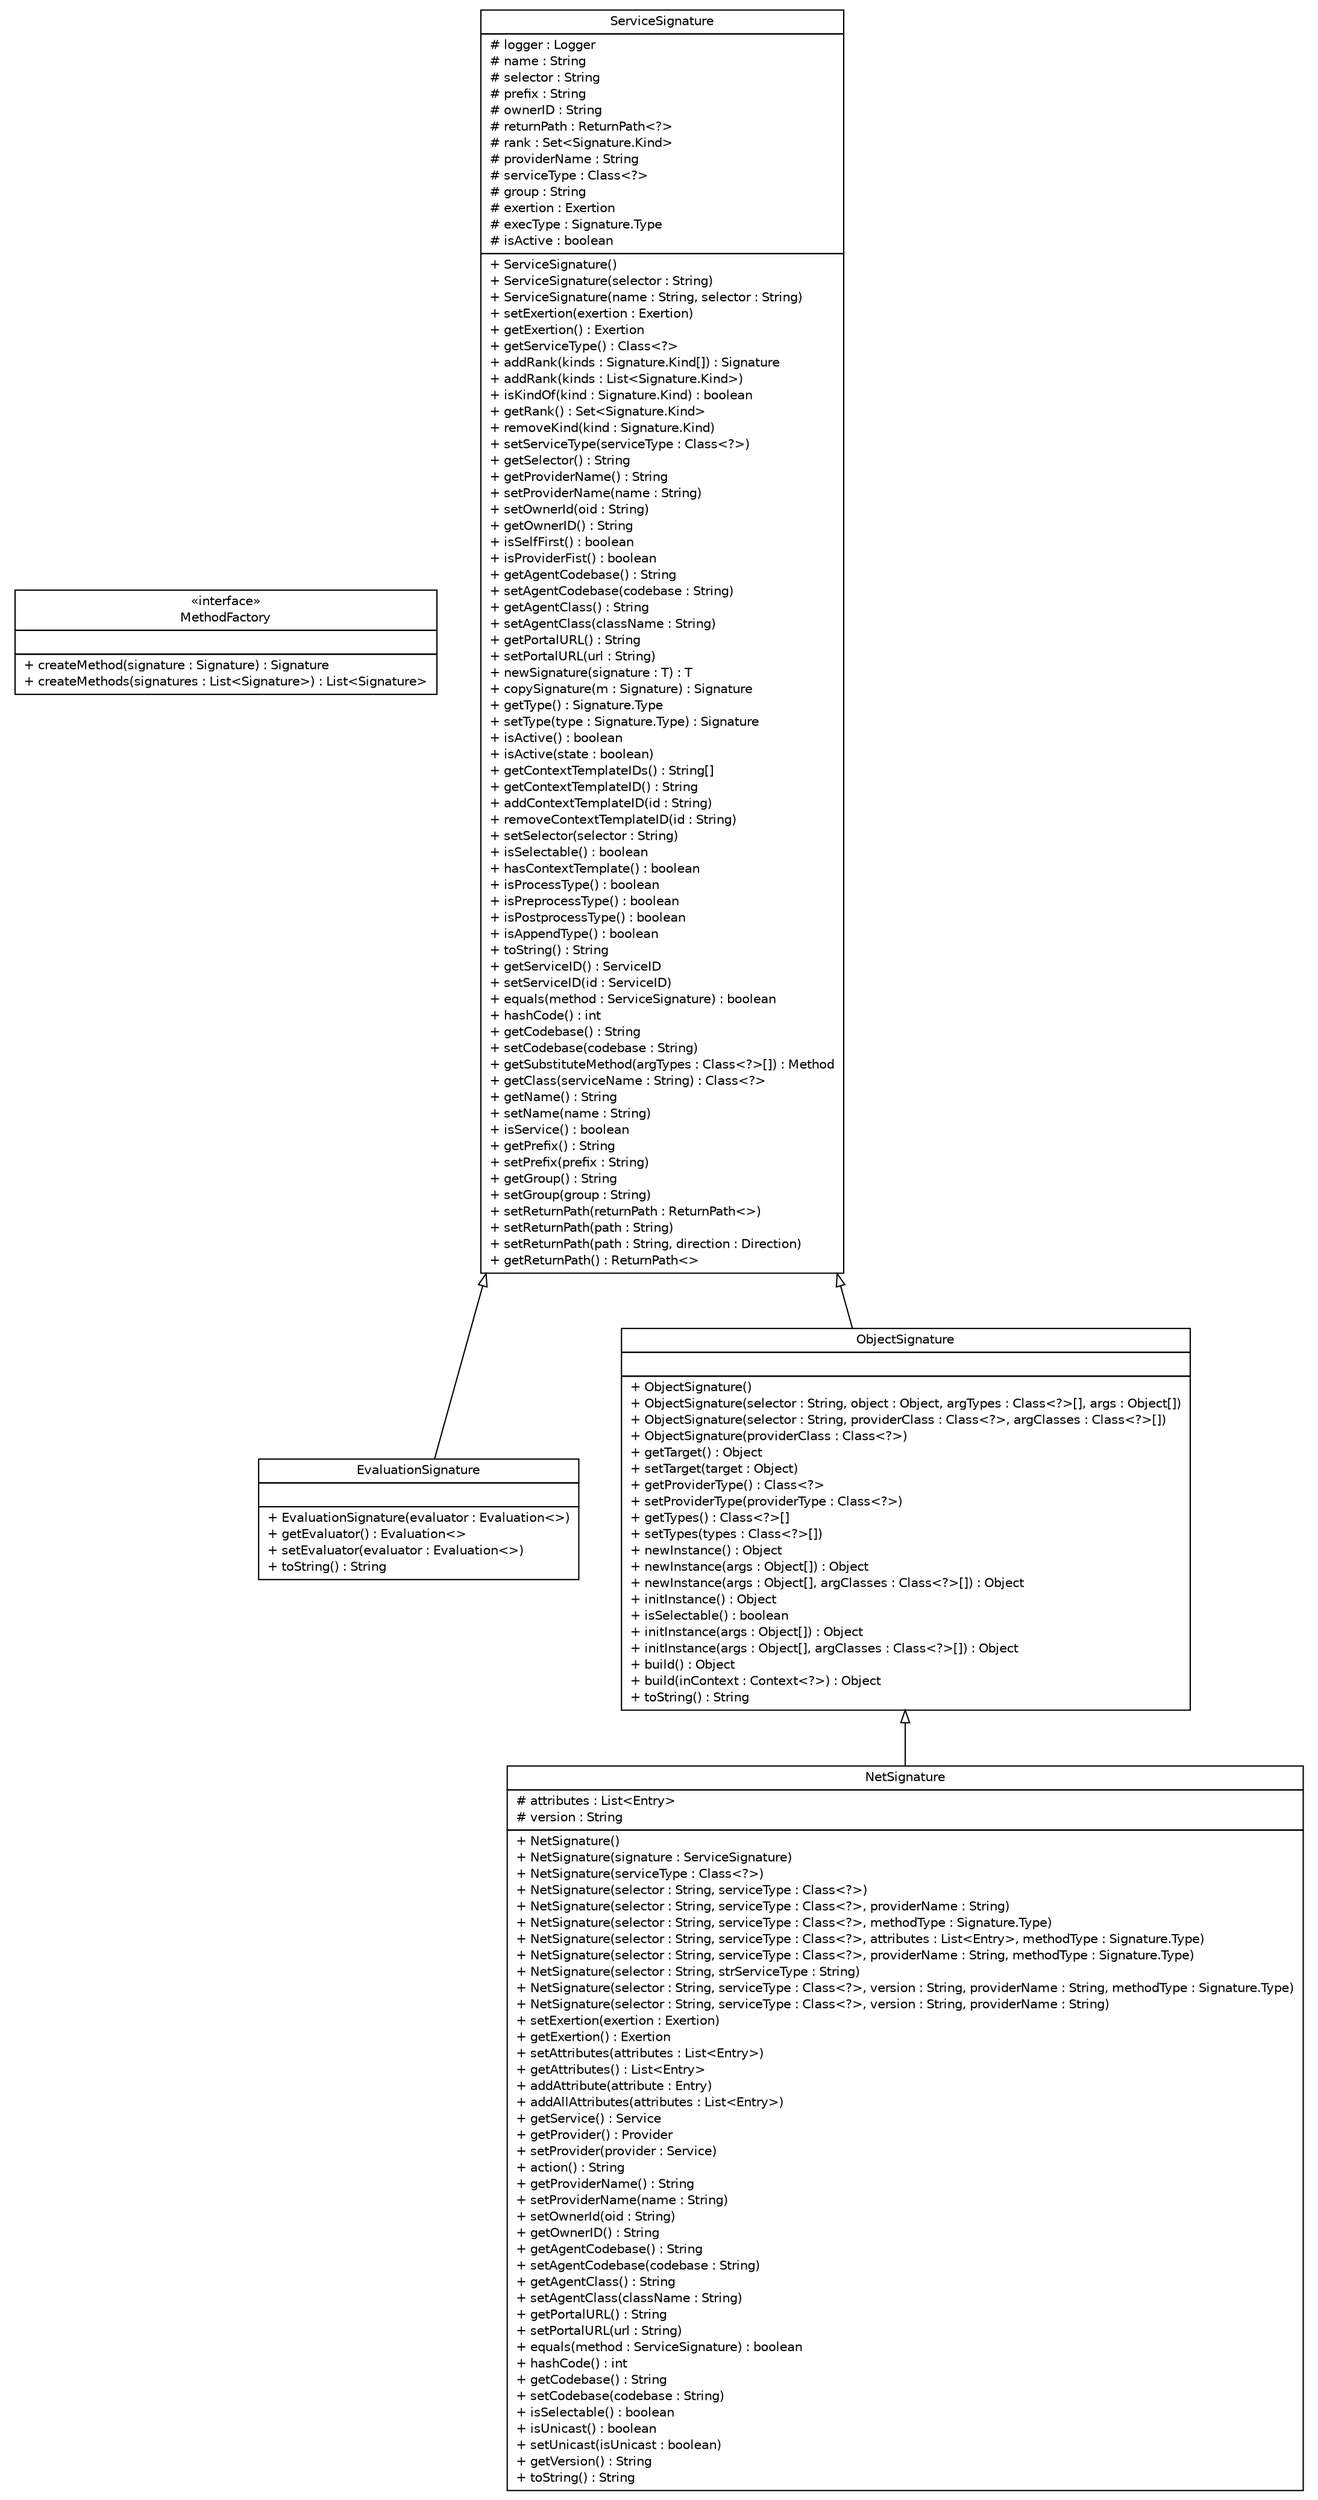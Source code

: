 #!/usr/local/bin/dot
#
# Class diagram 
# Generated by UMLGraph version R5_6 (http://www.umlgraph.org/)
#

digraph G {
	edge [fontname="Helvetica",fontsize=10,labelfontname="Helvetica",labelfontsize=10];
	node [fontname="Helvetica",fontsize=10,shape=plaintext];
	nodesep=0.25;
	ranksep=0.5;
	// sorcer.core.signature.MethodFactory
	c7083 [label=<<table title="sorcer.core.signature.MethodFactory" border="0" cellborder="1" cellspacing="0" cellpadding="2" port="p" href="./MethodFactory.html">
		<tr><td><table border="0" cellspacing="0" cellpadding="1">
<tr><td align="center" balign="center"> &#171;interface&#187; </td></tr>
<tr><td align="center" balign="center"> MethodFactory </td></tr>
		</table></td></tr>
		<tr><td><table border="0" cellspacing="0" cellpadding="1">
<tr><td align="left" balign="left">  </td></tr>
		</table></td></tr>
		<tr><td><table border="0" cellspacing="0" cellpadding="1">
<tr><td align="left" balign="left"> + createMethod(signature : Signature) : Signature </td></tr>
<tr><td align="left" balign="left"> + createMethods(signatures : List&lt;Signature&gt;) : List&lt;Signature&gt; </td></tr>
		</table></td></tr>
		</table>>, URL="./MethodFactory.html", fontname="Helvetica", fontcolor="black", fontsize=10.0];
	// sorcer.core.signature.NetSignature
	c7084 [label=<<table title="sorcer.core.signature.NetSignature" border="0" cellborder="1" cellspacing="0" cellpadding="2" port="p" href="./NetSignature.html">
		<tr><td><table border="0" cellspacing="0" cellpadding="1">
<tr><td align="center" balign="center"> NetSignature </td></tr>
		</table></td></tr>
		<tr><td><table border="0" cellspacing="0" cellpadding="1">
<tr><td align="left" balign="left"> # attributes : List&lt;Entry&gt; </td></tr>
<tr><td align="left" balign="left"> # version : String </td></tr>
		</table></td></tr>
		<tr><td><table border="0" cellspacing="0" cellpadding="1">
<tr><td align="left" balign="left"> + NetSignature() </td></tr>
<tr><td align="left" balign="left"> + NetSignature(signature : ServiceSignature) </td></tr>
<tr><td align="left" balign="left"> + NetSignature(serviceType : Class&lt;?&gt;) </td></tr>
<tr><td align="left" balign="left"> + NetSignature(selector : String, serviceType : Class&lt;?&gt;) </td></tr>
<tr><td align="left" balign="left"> + NetSignature(selector : String, serviceType : Class&lt;?&gt;, providerName : String) </td></tr>
<tr><td align="left" balign="left"> + NetSignature(selector : String, serviceType : Class&lt;?&gt;, methodType : Signature.Type) </td></tr>
<tr><td align="left" balign="left"> + NetSignature(selector : String, serviceType : Class&lt;?&gt;, attributes : List&lt;Entry&gt;, methodType : Signature.Type) </td></tr>
<tr><td align="left" balign="left"> + NetSignature(selector : String, serviceType : Class&lt;?&gt;, providerName : String, methodType : Signature.Type) </td></tr>
<tr><td align="left" balign="left"> + NetSignature(selector : String, strServiceType : String) </td></tr>
<tr><td align="left" balign="left"> + NetSignature(selector : String, serviceType : Class&lt;?&gt;, version : String, providerName : String, methodType : Signature.Type) </td></tr>
<tr><td align="left" balign="left"> + NetSignature(selector : String, serviceType : Class&lt;?&gt;, version : String, providerName : String) </td></tr>
<tr><td align="left" balign="left"> + setExertion(exertion : Exertion) </td></tr>
<tr><td align="left" balign="left"> + getExertion() : Exertion </td></tr>
<tr><td align="left" balign="left"> + setAttributes(attributes : List&lt;Entry&gt;) </td></tr>
<tr><td align="left" balign="left"> + getAttributes() : List&lt;Entry&gt; </td></tr>
<tr><td align="left" balign="left"> + addAttribute(attribute : Entry) </td></tr>
<tr><td align="left" balign="left"> + addAllAttributes(attributes : List&lt;Entry&gt;) </td></tr>
<tr><td align="left" balign="left"> + getService() : Service </td></tr>
<tr><td align="left" balign="left"> + getProvider() : Provider </td></tr>
<tr><td align="left" balign="left"> + setProvider(provider : Service) </td></tr>
<tr><td align="left" balign="left"> + action() : String </td></tr>
<tr><td align="left" balign="left"> + getProviderName() : String </td></tr>
<tr><td align="left" balign="left"> + setProviderName(name : String) </td></tr>
<tr><td align="left" balign="left"> + setOwnerId(oid : String) </td></tr>
<tr><td align="left" balign="left"> + getOwnerID() : String </td></tr>
<tr><td align="left" balign="left"> + getAgentCodebase() : String </td></tr>
<tr><td align="left" balign="left"> + setAgentCodebase(codebase : String) </td></tr>
<tr><td align="left" balign="left"> + getAgentClass() : String </td></tr>
<tr><td align="left" balign="left"> + setAgentClass(className : String) </td></tr>
<tr><td align="left" balign="left"> + getPortalURL() : String </td></tr>
<tr><td align="left" balign="left"> + setPortalURL(url : String) </td></tr>
<tr><td align="left" balign="left"> + equals(method : ServiceSignature) : boolean </td></tr>
<tr><td align="left" balign="left"> + hashCode() : int </td></tr>
<tr><td align="left" balign="left"> + getCodebase() : String </td></tr>
<tr><td align="left" balign="left"> + setCodebase(codebase : String) </td></tr>
<tr><td align="left" balign="left"> + isSelectable() : boolean </td></tr>
<tr><td align="left" balign="left"> + isUnicast() : boolean </td></tr>
<tr><td align="left" balign="left"> + setUnicast(isUnicast : boolean) </td></tr>
<tr><td align="left" balign="left"> + getVersion() : String </td></tr>
<tr><td align="left" balign="left"> + toString() : String </td></tr>
		</table></td></tr>
		</table>>, URL="./NetSignature.html", fontname="Helvetica", fontcolor="black", fontsize=10.0];
	// sorcer.core.signature.EvaluationSignature
	c7085 [label=<<table title="sorcer.core.signature.EvaluationSignature" border="0" cellborder="1" cellspacing="0" cellpadding="2" port="p" href="./EvaluationSignature.html">
		<tr><td><table border="0" cellspacing="0" cellpadding="1">
<tr><td align="center" balign="center"> EvaluationSignature </td></tr>
		</table></td></tr>
		<tr><td><table border="0" cellspacing="0" cellpadding="1">
<tr><td align="left" balign="left">  </td></tr>
		</table></td></tr>
		<tr><td><table border="0" cellspacing="0" cellpadding="1">
<tr><td align="left" balign="left"> + EvaluationSignature(evaluator : Evaluation&lt;&gt;) </td></tr>
<tr><td align="left" balign="left"> + getEvaluator() : Evaluation&lt;&gt; </td></tr>
<tr><td align="left" balign="left"> + setEvaluator(evaluator : Evaluation&lt;&gt;) </td></tr>
<tr><td align="left" balign="left"> + toString() : String </td></tr>
		</table></td></tr>
		</table>>, URL="./EvaluationSignature.html", fontname="Helvetica", fontcolor="black", fontsize=10.0];
	// sorcer.core.signature.ServiceSignature
	c7086 [label=<<table title="sorcer.core.signature.ServiceSignature" border="0" cellborder="1" cellspacing="0" cellpadding="2" port="p" href="./ServiceSignature.html">
		<tr><td><table border="0" cellspacing="0" cellpadding="1">
<tr><td align="center" balign="center"> ServiceSignature </td></tr>
		</table></td></tr>
		<tr><td><table border="0" cellspacing="0" cellpadding="1">
<tr><td align="left" balign="left"> # logger : Logger </td></tr>
<tr><td align="left" balign="left"> # name : String </td></tr>
<tr><td align="left" balign="left"> # selector : String </td></tr>
<tr><td align="left" balign="left"> # prefix : String </td></tr>
<tr><td align="left" balign="left"> # ownerID : String </td></tr>
<tr><td align="left" balign="left"> # returnPath : ReturnPath&lt;?&gt; </td></tr>
<tr><td align="left" balign="left"> # rank : Set&lt;Signature.Kind&gt; </td></tr>
<tr><td align="left" balign="left"> # providerName : String </td></tr>
<tr><td align="left" balign="left"> # serviceType : Class&lt;?&gt; </td></tr>
<tr><td align="left" balign="left"> # group : String </td></tr>
<tr><td align="left" balign="left"> # exertion : Exertion </td></tr>
<tr><td align="left" balign="left"> # execType : Signature.Type </td></tr>
<tr><td align="left" balign="left"> # isActive : boolean </td></tr>
		</table></td></tr>
		<tr><td><table border="0" cellspacing="0" cellpadding="1">
<tr><td align="left" balign="left"> + ServiceSignature() </td></tr>
<tr><td align="left" balign="left"> + ServiceSignature(selector : String) </td></tr>
<tr><td align="left" balign="left"> + ServiceSignature(name : String, selector : String) </td></tr>
<tr><td align="left" balign="left"> + setExertion(exertion : Exertion) </td></tr>
<tr><td align="left" balign="left"> + getExertion() : Exertion </td></tr>
<tr><td align="left" balign="left"> + getServiceType() : Class&lt;?&gt; </td></tr>
<tr><td align="left" balign="left"> + addRank(kinds : Signature.Kind[]) : Signature </td></tr>
<tr><td align="left" balign="left"> + addRank(kinds : List&lt;Signature.Kind&gt;) </td></tr>
<tr><td align="left" balign="left"> + isKindOf(kind : Signature.Kind) : boolean </td></tr>
<tr><td align="left" balign="left"> + getRank() : Set&lt;Signature.Kind&gt; </td></tr>
<tr><td align="left" balign="left"> + removeKind(kind : Signature.Kind) </td></tr>
<tr><td align="left" balign="left"> + setServiceType(serviceType : Class&lt;?&gt;) </td></tr>
<tr><td align="left" balign="left"> + getSelector() : String </td></tr>
<tr><td align="left" balign="left"> + getProviderName() : String </td></tr>
<tr><td align="left" balign="left"> + setProviderName(name : String) </td></tr>
<tr><td align="left" balign="left"> + setOwnerId(oid : String) </td></tr>
<tr><td align="left" balign="left"> + getOwnerID() : String </td></tr>
<tr><td align="left" balign="left"> + isSelfFirst() : boolean </td></tr>
<tr><td align="left" balign="left"> + isProviderFist() : boolean </td></tr>
<tr><td align="left" balign="left"> + getAgentCodebase() : String </td></tr>
<tr><td align="left" balign="left"> + setAgentCodebase(codebase : String) </td></tr>
<tr><td align="left" balign="left"> + getAgentClass() : String </td></tr>
<tr><td align="left" balign="left"> + setAgentClass(className : String) </td></tr>
<tr><td align="left" balign="left"> + getPortalURL() : String </td></tr>
<tr><td align="left" balign="left"> + setPortalURL(url : String) </td></tr>
<tr><td align="left" balign="left"> + newSignature(signature : T) : T </td></tr>
<tr><td align="left" balign="left"> + copySignature(m : Signature) : Signature </td></tr>
<tr><td align="left" balign="left"> + getType() : Signature.Type </td></tr>
<tr><td align="left" balign="left"> + setType(type : Signature.Type) : Signature </td></tr>
<tr><td align="left" balign="left"> + isActive() : boolean </td></tr>
<tr><td align="left" balign="left"> + isActive(state : boolean) </td></tr>
<tr><td align="left" balign="left"> + getContextTemplateIDs() : String[] </td></tr>
<tr><td align="left" balign="left"> + getContextTemplateID() : String </td></tr>
<tr><td align="left" balign="left"> + addContextTemplateID(id : String) </td></tr>
<tr><td align="left" balign="left"> + removeContextTemplateID(id : String) </td></tr>
<tr><td align="left" balign="left"> + setSelector(selector : String) </td></tr>
<tr><td align="left" balign="left"> + isSelectable() : boolean </td></tr>
<tr><td align="left" balign="left"> + hasContextTemplate() : boolean </td></tr>
<tr><td align="left" balign="left"> + isProcessType() : boolean </td></tr>
<tr><td align="left" balign="left"> + isPreprocessType() : boolean </td></tr>
<tr><td align="left" balign="left"> + isPostprocessType() : boolean </td></tr>
<tr><td align="left" balign="left"> + isAppendType() : boolean </td></tr>
<tr><td align="left" balign="left"> + toString() : String </td></tr>
<tr><td align="left" balign="left"> + getServiceID() : ServiceID </td></tr>
<tr><td align="left" balign="left"> + setServiceID(id : ServiceID) </td></tr>
<tr><td align="left" balign="left"> + equals(method : ServiceSignature) : boolean </td></tr>
<tr><td align="left" balign="left"> + hashCode() : int </td></tr>
<tr><td align="left" balign="left"> + getCodebase() : String </td></tr>
<tr><td align="left" balign="left"> + setCodebase(codebase : String) </td></tr>
<tr><td align="left" balign="left"> + getSubstituteMethod(argTypes : Class&lt;?&gt;[]) : Method </td></tr>
<tr><td align="left" balign="left"> + getClass(serviceName : String) : Class&lt;?&gt; </td></tr>
<tr><td align="left" balign="left"> + getName() : String </td></tr>
<tr><td align="left" balign="left"> + setName(name : String) </td></tr>
<tr><td align="left" balign="left"> + isService() : boolean </td></tr>
<tr><td align="left" balign="left"> + getPrefix() : String </td></tr>
<tr><td align="left" balign="left"> + setPrefix(prefix : String) </td></tr>
<tr><td align="left" balign="left"> + getGroup() : String </td></tr>
<tr><td align="left" balign="left"> + setGroup(group : String) </td></tr>
<tr><td align="left" balign="left"> + setReturnPath(returnPath : ReturnPath&lt;&gt;) </td></tr>
<tr><td align="left" balign="left"> + setReturnPath(path : String) </td></tr>
<tr><td align="left" balign="left"> + setReturnPath(path : String, direction : Direction) </td></tr>
<tr><td align="left" balign="left"> + getReturnPath() : ReturnPath&lt;&gt; </td></tr>
		</table></td></tr>
		</table>>, URL="./ServiceSignature.html", fontname="Helvetica", fontcolor="black", fontsize=10.0];
	// sorcer.core.signature.ObjectSignature
	c7087 [label=<<table title="sorcer.core.signature.ObjectSignature" border="0" cellborder="1" cellspacing="0" cellpadding="2" port="p" href="./ObjectSignature.html">
		<tr><td><table border="0" cellspacing="0" cellpadding="1">
<tr><td align="center" balign="center"> ObjectSignature </td></tr>
		</table></td></tr>
		<tr><td><table border="0" cellspacing="0" cellpadding="1">
<tr><td align="left" balign="left">  </td></tr>
		</table></td></tr>
		<tr><td><table border="0" cellspacing="0" cellpadding="1">
<tr><td align="left" balign="left"> + ObjectSignature() </td></tr>
<tr><td align="left" balign="left"> + ObjectSignature(selector : String, object : Object, argTypes : Class&lt;?&gt;[], args : Object[]) </td></tr>
<tr><td align="left" balign="left"> + ObjectSignature(selector : String, providerClass : Class&lt;?&gt;, argClasses : Class&lt;?&gt;[]) </td></tr>
<tr><td align="left" balign="left"> + ObjectSignature(providerClass : Class&lt;?&gt;) </td></tr>
<tr><td align="left" balign="left"> + getTarget() : Object </td></tr>
<tr><td align="left" balign="left"> + setTarget(target : Object) </td></tr>
<tr><td align="left" balign="left"> + getProviderType() : Class&lt;?&gt; </td></tr>
<tr><td align="left" balign="left"> + setProviderType(providerType : Class&lt;?&gt;) </td></tr>
<tr><td align="left" balign="left"> + getTypes() : Class&lt;?&gt;[] </td></tr>
<tr><td align="left" balign="left"> + setTypes(types : Class&lt;?&gt;[]) </td></tr>
<tr><td align="left" balign="left"> + newInstance() : Object </td></tr>
<tr><td align="left" balign="left"> + newInstance(args : Object[]) : Object </td></tr>
<tr><td align="left" balign="left"> + newInstance(args : Object[], argClasses : Class&lt;?&gt;[]) : Object </td></tr>
<tr><td align="left" balign="left"> + initInstance() : Object </td></tr>
<tr><td align="left" balign="left"> + isSelectable() : boolean </td></tr>
<tr><td align="left" balign="left"> + initInstance(args : Object[]) : Object </td></tr>
<tr><td align="left" balign="left"> + initInstance(args : Object[], argClasses : Class&lt;?&gt;[]) : Object </td></tr>
<tr><td align="left" balign="left"> + build() : Object </td></tr>
<tr><td align="left" balign="left"> + build(inContext : Context&lt;?&gt;) : Object </td></tr>
<tr><td align="left" balign="left"> + toString() : String </td></tr>
		</table></td></tr>
		</table>>, URL="./ObjectSignature.html", fontname="Helvetica", fontcolor="black", fontsize=10.0];
	//sorcer.core.signature.NetSignature extends sorcer.core.signature.ObjectSignature
	c7087:p -> c7084:p [dir=back,arrowtail=empty];
	//sorcer.core.signature.EvaluationSignature extends sorcer.core.signature.ServiceSignature
	c7086:p -> c7085:p [dir=back,arrowtail=empty];
	//sorcer.core.signature.ObjectSignature extends sorcer.core.signature.ServiceSignature
	c7086:p -> c7087:p [dir=back,arrowtail=empty];
}

